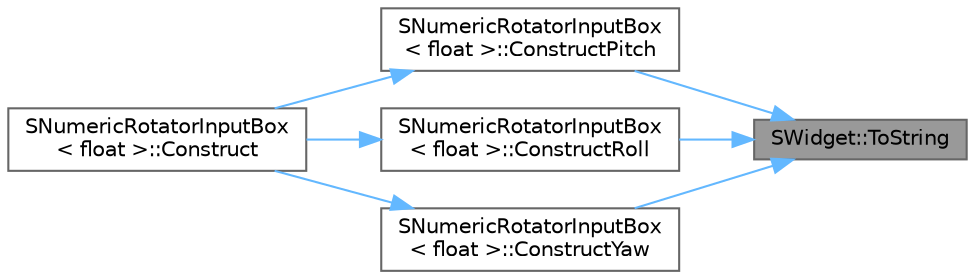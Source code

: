 digraph "SWidget::ToString"
{
 // INTERACTIVE_SVG=YES
 // LATEX_PDF_SIZE
  bgcolor="transparent";
  edge [fontname=Helvetica,fontsize=10,labelfontname=Helvetica,labelfontsize=10];
  node [fontname=Helvetica,fontsize=10,shape=box,height=0.2,width=0.4];
  rankdir="RL";
  Node1 [id="Node000001",label="SWidget::ToString",height=0.2,width=0.4,color="gray40", fillcolor="grey60", style="filled", fontcolor="black",tooltip=" "];
  Node1 -> Node2 [id="edge1_Node000001_Node000002",dir="back",color="steelblue1",style="solid",tooltip=" "];
  Node2 [id="Node000002",label="SNumericRotatorInputBox\l\< float \>::ConstructPitch",height=0.2,width=0.4,color="grey40", fillcolor="white", style="filled",URL="$de/dee/classSNumericRotatorInputBox.html#ab9fcac6fafe090f38800a6e935b56c6f",tooltip=" "];
  Node2 -> Node3 [id="edge2_Node000002_Node000003",dir="back",color="steelblue1",style="solid",tooltip=" "];
  Node3 [id="Node000003",label="SNumericRotatorInputBox\l\< float \>::Construct",height=0.2,width=0.4,color="grey40", fillcolor="white", style="filled",URL="$de/dee/classSNumericRotatorInputBox.html#a8fe779a7671a76bd93c6837d87e4ab6b",tooltip=" "];
  Node1 -> Node4 [id="edge3_Node000001_Node000004",dir="back",color="steelblue1",style="solid",tooltip=" "];
  Node4 [id="Node000004",label="SNumericRotatorInputBox\l\< float \>::ConstructRoll",height=0.2,width=0.4,color="grey40", fillcolor="white", style="filled",URL="$de/dee/classSNumericRotatorInputBox.html#a21a596f656587b8e2357263f04eb0d16",tooltip=" "];
  Node4 -> Node3 [id="edge4_Node000004_Node000003",dir="back",color="steelblue1",style="solid",tooltip=" "];
  Node1 -> Node5 [id="edge5_Node000001_Node000005",dir="back",color="steelblue1",style="solid",tooltip=" "];
  Node5 [id="Node000005",label="SNumericRotatorInputBox\l\< float \>::ConstructYaw",height=0.2,width=0.4,color="grey40", fillcolor="white", style="filled",URL="$de/dee/classSNumericRotatorInputBox.html#ab713ce33357bdaa57f2c998fb80f8dd5",tooltip=" "];
  Node5 -> Node3 [id="edge6_Node000005_Node000003",dir="back",color="steelblue1",style="solid",tooltip=" "];
}
